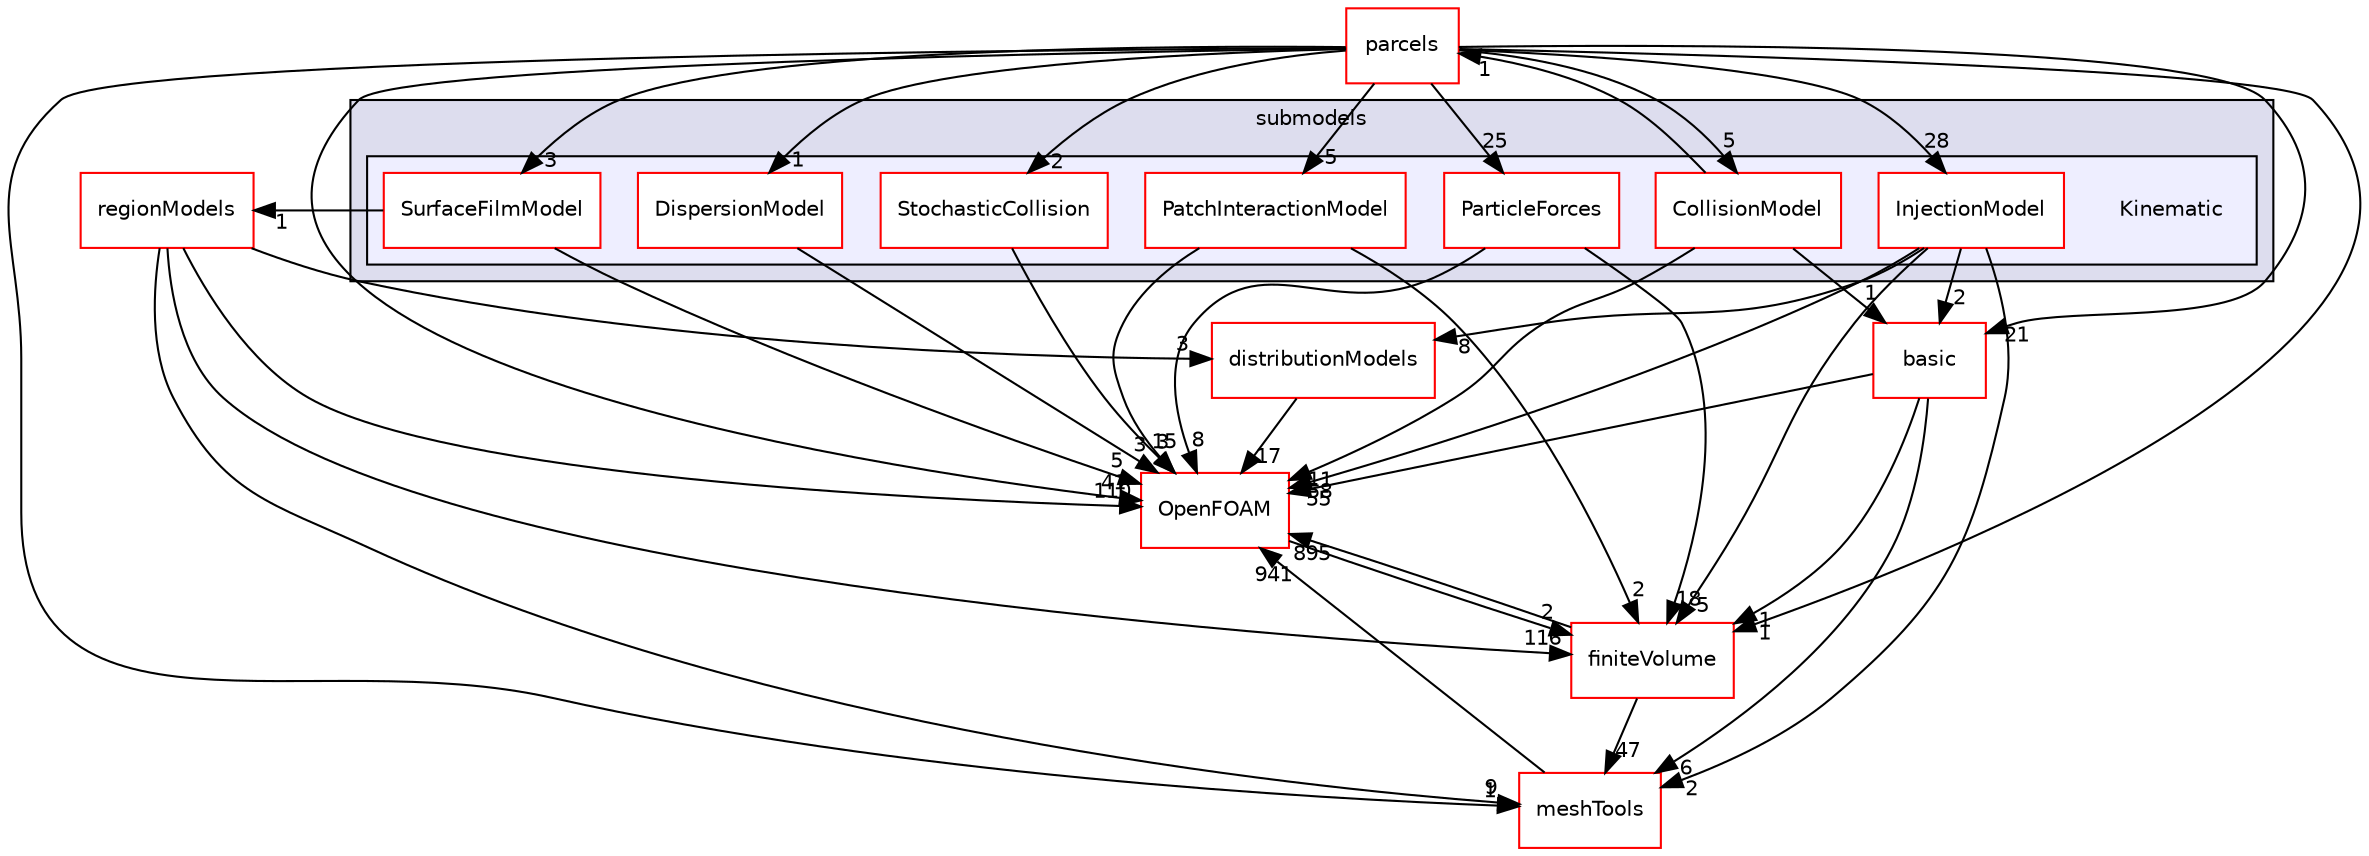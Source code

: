 digraph "src/lagrangian/intermediate/submodels/Kinematic" {
  bgcolor=transparent;
  compound=true
  node [ fontsize="10", fontname="Helvetica"];
  edge [ labelfontsize="10", labelfontname="Helvetica"];
  subgraph clusterdir_825de5f87f0ef3ae7d76ccd6a5458244 {
    graph [ bgcolor="#ddddee", pencolor="black", label="submodels" fontname="Helvetica", fontsize="10", URL="dir_825de5f87f0ef3ae7d76ccd6a5458244.html"]
  subgraph clusterdir_280ce042c33ce1e00a1fb89491254772 {
    graph [ bgcolor="#eeeeff", pencolor="black", label="" URL="dir_280ce042c33ce1e00a1fb89491254772.html"];
    dir_280ce042c33ce1e00a1fb89491254772 [shape=plaintext label="Kinematic"];
    dir_2bde217cd4c4c59a6845fe90485c2b1b [shape=box label="CollisionModel" color="red" fillcolor="white" style="filled" URL="dir_2bde217cd4c4c59a6845fe90485c2b1b.html"];
    dir_1a1b0db6ee4be96508c5925195e4b1da [shape=box label="DispersionModel" color="red" fillcolor="white" style="filled" URL="dir_1a1b0db6ee4be96508c5925195e4b1da.html"];
    dir_2c52a1c2f0c7ead309c5b735cade1a7e [shape=box label="InjectionModel" color="red" fillcolor="white" style="filled" URL="dir_2c52a1c2f0c7ead309c5b735cade1a7e.html"];
    dir_7880c6dec9d81c909715027e243e12ba [shape=box label="ParticleForces" color="red" fillcolor="white" style="filled" URL="dir_7880c6dec9d81c909715027e243e12ba.html"];
    dir_cf43f87a8139bd03a012339b0f68c2d8 [shape=box label="PatchInteractionModel" color="red" fillcolor="white" style="filled" URL="dir_cf43f87a8139bd03a012339b0f68c2d8.html"];
    dir_83decfbee97b67bdfbabb760079715fa [shape=box label="StochasticCollision" color="red" fillcolor="white" style="filled" URL="dir_83decfbee97b67bdfbabb760079715fa.html"];
    dir_61f31c0882508a16d1a835320fc3ef77 [shape=box label="SurfaceFilmModel" color="red" fillcolor="white" style="filled" URL="dir_61f31c0882508a16d1a835320fc3ef77.html"];
  }
  }
  dir_9bd15774b555cf7259a6fa18f99fe99b [shape=box label="finiteVolume" color="red" URL="dir_9bd15774b555cf7259a6fa18f99fe99b.html"];
  dir_ae30ad0bef50cf391b24c614251bb9fd [shape=box label="meshTools" color="red" URL="dir_ae30ad0bef50cf391b24c614251bb9fd.html"];
  dir_d6927c2879faa997b7d01c6ca71e518d [shape=box label="distributionModels" color="red" URL="dir_d6927c2879faa997b7d01c6ca71e518d.html"];
  dir_1cee61ac5e24023b73c87e3e265bd2be [shape=box label="regionModels" color="red" URL="dir_1cee61ac5e24023b73c87e3e265bd2be.html"];
  dir_c5473ff19b20e6ec4dfe5c310b3778a8 [shape=box label="OpenFOAM" color="red" URL="dir_c5473ff19b20e6ec4dfe5c310b3778a8.html"];
  dir_b8d19ddbdf0975644e34192d6313800e [shape=box label="parcels" color="red" URL="dir_b8d19ddbdf0975644e34192d6313800e.html"];
  dir_584e0ab0901b4327f36f4285cac7f2f8 [shape=box label="basic" color="red" URL="dir_584e0ab0901b4327f36f4285cac7f2f8.html"];
  dir_9bd15774b555cf7259a6fa18f99fe99b->dir_ae30ad0bef50cf391b24c614251bb9fd [headlabel="47", labeldistance=1.5 headhref="dir_000814_001949.html"];
  dir_9bd15774b555cf7259a6fa18f99fe99b->dir_c5473ff19b20e6ec4dfe5c310b3778a8 [headlabel="895", labeldistance=1.5 headhref="dir_000814_002151.html"];
  dir_7880c6dec9d81c909715027e243e12ba->dir_9bd15774b555cf7259a6fa18f99fe99b [headlabel="18", labeldistance=1.5 headhref="dir_001695_000814.html"];
  dir_7880c6dec9d81c909715027e243e12ba->dir_c5473ff19b20e6ec4dfe5c310b3778a8 [headlabel="8", labeldistance=1.5 headhref="dir_001695_002151.html"];
  dir_2c52a1c2f0c7ead309c5b735cade1a7e->dir_9bd15774b555cf7259a6fa18f99fe99b [headlabel="5", labeldistance=1.5 headhref="dir_001681_000814.html"];
  dir_2c52a1c2f0c7ead309c5b735cade1a7e->dir_ae30ad0bef50cf391b24c614251bb9fd [headlabel="2", labeldistance=1.5 headhref="dir_001681_001949.html"];
  dir_2c52a1c2f0c7ead309c5b735cade1a7e->dir_d6927c2879faa997b7d01c6ca71e518d [headlabel="8", labeldistance=1.5 headhref="dir_001681_001522.html"];
  dir_2c52a1c2f0c7ead309c5b735cade1a7e->dir_c5473ff19b20e6ec4dfe5c310b3778a8 [headlabel="58", labeldistance=1.5 headhref="dir_001681_002151.html"];
  dir_2c52a1c2f0c7ead309c5b735cade1a7e->dir_584e0ab0901b4327f36f4285cac7f2f8 [headlabel="2", labeldistance=1.5 headhref="dir_001681_001501.html"];
  dir_ae30ad0bef50cf391b24c614251bb9fd->dir_c5473ff19b20e6ec4dfe5c310b3778a8 [headlabel="941", labeldistance=1.5 headhref="dir_001949_002151.html"];
  dir_d6927c2879faa997b7d01c6ca71e518d->dir_c5473ff19b20e6ec4dfe5c310b3778a8 [headlabel="17", labeldistance=1.5 headhref="dir_001522_002151.html"];
  dir_1a1b0db6ee4be96508c5925195e4b1da->dir_c5473ff19b20e6ec4dfe5c310b3778a8 [headlabel="3", labeldistance=1.5 headhref="dir_001678_002151.html"];
  dir_cf43f87a8139bd03a012339b0f68c2d8->dir_9bd15774b555cf7259a6fa18f99fe99b [headlabel="2", labeldistance=1.5 headhref="dir_001716_000814.html"];
  dir_cf43f87a8139bd03a012339b0f68c2d8->dir_c5473ff19b20e6ec4dfe5c310b3778a8 [headlabel="15", labeldistance=1.5 headhref="dir_001716_002151.html"];
  dir_1cee61ac5e24023b73c87e3e265bd2be->dir_9bd15774b555cf7259a6fa18f99fe99b [headlabel="116", labeldistance=1.5 headhref="dir_000536_000814.html"];
  dir_1cee61ac5e24023b73c87e3e265bd2be->dir_ae30ad0bef50cf391b24c614251bb9fd [headlabel="9", labeldistance=1.5 headhref="dir_000536_001949.html"];
  dir_1cee61ac5e24023b73c87e3e265bd2be->dir_d6927c2879faa997b7d01c6ca71e518d [headlabel="3", labeldistance=1.5 headhref="dir_000536_001522.html"];
  dir_1cee61ac5e24023b73c87e3e265bd2be->dir_c5473ff19b20e6ec4dfe5c310b3778a8 [headlabel="110", labeldistance=1.5 headhref="dir_000536_002151.html"];
  dir_c5473ff19b20e6ec4dfe5c310b3778a8->dir_9bd15774b555cf7259a6fa18f99fe99b [headlabel="2", labeldistance=1.5 headhref="dir_002151_000814.html"];
  dir_2bde217cd4c4c59a6845fe90485c2b1b->dir_c5473ff19b20e6ec4dfe5c310b3778a8 [headlabel="11", labeldistance=1.5 headhref="dir_001666_002151.html"];
  dir_2bde217cd4c4c59a6845fe90485c2b1b->dir_b8d19ddbdf0975644e34192d6313800e [headlabel="1", labeldistance=1.5 headhref="dir_001666_001609.html"];
  dir_2bde217cd4c4c59a6845fe90485c2b1b->dir_584e0ab0901b4327f36f4285cac7f2f8 [headlabel="1", labeldistance=1.5 headhref="dir_001666_001501.html"];
  dir_61f31c0882508a16d1a835320fc3ef77->dir_1cee61ac5e24023b73c87e3e265bd2be [headlabel="1", labeldistance=1.5 headhref="dir_001726_000536.html"];
  dir_61f31c0882508a16d1a835320fc3ef77->dir_c5473ff19b20e6ec4dfe5c310b3778a8 [headlabel="5", labeldistance=1.5 headhref="dir_001726_002151.html"];
  dir_83decfbee97b67bdfbabb760079715fa->dir_c5473ff19b20e6ec4dfe5c310b3778a8 [headlabel="3", labeldistance=1.5 headhref="dir_001723_002151.html"];
  dir_b8d19ddbdf0975644e34192d6313800e->dir_9bd15774b555cf7259a6fa18f99fe99b [headlabel="1", labeldistance=1.5 headhref="dir_001609_000814.html"];
  dir_b8d19ddbdf0975644e34192d6313800e->dir_7880c6dec9d81c909715027e243e12ba [headlabel="25", labeldistance=1.5 headhref="dir_001609_001695.html"];
  dir_b8d19ddbdf0975644e34192d6313800e->dir_2c52a1c2f0c7ead309c5b735cade1a7e [headlabel="28", labeldistance=1.5 headhref="dir_001609_001681.html"];
  dir_b8d19ddbdf0975644e34192d6313800e->dir_ae30ad0bef50cf391b24c614251bb9fd [headlabel="1", labeldistance=1.5 headhref="dir_001609_001949.html"];
  dir_b8d19ddbdf0975644e34192d6313800e->dir_1a1b0db6ee4be96508c5925195e4b1da [headlabel="1", labeldistance=1.5 headhref="dir_001609_001678.html"];
  dir_b8d19ddbdf0975644e34192d6313800e->dir_cf43f87a8139bd03a012339b0f68c2d8 [headlabel="5", labeldistance=1.5 headhref="dir_001609_001716.html"];
  dir_b8d19ddbdf0975644e34192d6313800e->dir_c5473ff19b20e6ec4dfe5c310b3778a8 [headlabel="41", labeldistance=1.5 headhref="dir_001609_002151.html"];
  dir_b8d19ddbdf0975644e34192d6313800e->dir_2bde217cd4c4c59a6845fe90485c2b1b [headlabel="5", labeldistance=1.5 headhref="dir_001609_001666.html"];
  dir_b8d19ddbdf0975644e34192d6313800e->dir_61f31c0882508a16d1a835320fc3ef77 [headlabel="3", labeldistance=1.5 headhref="dir_001609_001726.html"];
  dir_b8d19ddbdf0975644e34192d6313800e->dir_83decfbee97b67bdfbabb760079715fa [headlabel="2", labeldistance=1.5 headhref="dir_001609_001723.html"];
  dir_b8d19ddbdf0975644e34192d6313800e->dir_584e0ab0901b4327f36f4285cac7f2f8 [headlabel="21", labeldistance=1.5 headhref="dir_001609_001501.html"];
  dir_584e0ab0901b4327f36f4285cac7f2f8->dir_9bd15774b555cf7259a6fa18f99fe99b [headlabel="1", labeldistance=1.5 headhref="dir_001501_000814.html"];
  dir_584e0ab0901b4327f36f4285cac7f2f8->dir_ae30ad0bef50cf391b24c614251bb9fd [headlabel="6", labeldistance=1.5 headhref="dir_001501_001949.html"];
  dir_584e0ab0901b4327f36f4285cac7f2f8->dir_c5473ff19b20e6ec4dfe5c310b3778a8 [headlabel="55", labeldistance=1.5 headhref="dir_001501_002151.html"];
}
